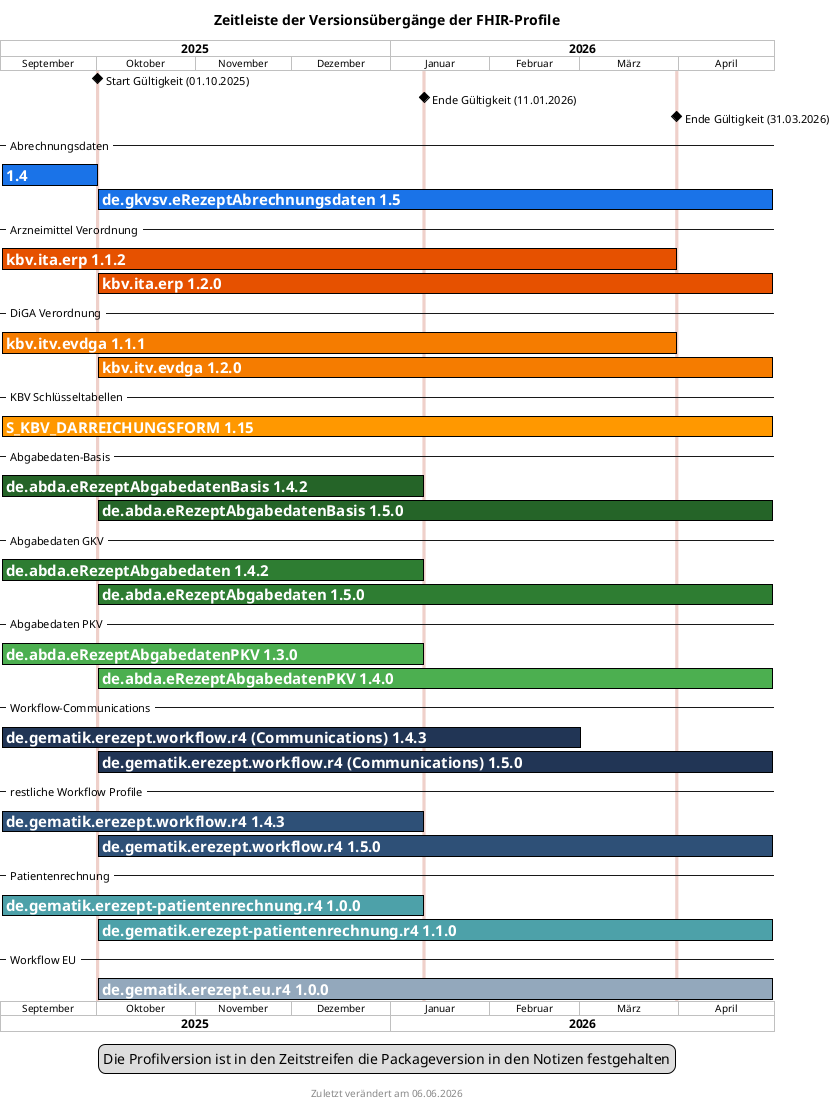 @startgantt fhir_version_timeline
language de
' Define color variables
!define gkvcolor #1a73e8
!define kbvcolor #e65100
!define kbvcolor_diga #f57c00
!define kbvcolor_st #ff9800
!define davcolor_basis #256428
!define davcolor_gkv #2e7d32
!define davcolor_pkv #4caf50
!define gematikcolor #2E5077
!define gematikcolor_com #213555
!define gematikcolor_2 #4DA1A9
!define gematikcolor_3 #93a8bc
!define gematikcolor_backup #95190C
!define datelinecolor #EFD0CA
 
<style>
ganttDiagram {
   task {
      BackGroundColor GreenYellow
      LineColor Green
      FontColor white
      FontSize 15
      FontStyle bold
   }
}
</style>
title Zeitleiste der Versionsübergänge der FHIR-Profile
footer Zuletzt verändert am %date("dd.MM.yyyy")
 
projectscale monthly zoom 3
Project starts 2025-09-01
 
2025-10-01 is colored datelinecolor 
2026-01-11 is colored datelinecolor 
2026-03-31 is colored datelinecolor
 
[Start Gültigkeit (01.10.2025)] happens on 2025-10-01
[Ende Gültigkeit (11.01.2026)] happens on 2026-01-11
[Ende Gültigkeit (31.03.2026)] happens on 2026-03-31
 
-- Abrechnungsdaten --
[1.4] starts 2025-09-01 and ends 2025-10-01
[1.4] is colored in gkvcolor/black
[de.gkvsv.eRezeptAbrechnungsdaten 1.5] starts 2025-10-01 and ends 2026-04-30
[de.gkvsv.eRezeptAbrechnungsdaten 1.5] is colored in gkvcolor/black
 
-- Arzneimittel Verordnung --
 
[kbv.ita.erp 1.1.2] starts 2025-09-01 and ends 2026-03-31
[kbv.ita.erp 1.1.2] is colored in kbvcolor/black 
[kbv.ita.erp 1.2.0] starts 2025-10-01 and ends 2026-04-30
[kbv.ita.erp 1.2.0] is colored in kbvcolor/black
 
-- DiGA Verordnung --
 
[kbv.itv.evdga 1.1.1] starts 2025-09-01 and ends 2026-03-31
[kbv.itv.evdga 1.1.1] is colored in kbvcolor_diga/black 
[kbv.itv.evdga 1.2.0] starts 2025-10-01 and ends 2026-04-30
[kbv.itv.evdga 1.2.0] is colored in kbvcolor_diga/black
 
-- KBV Schlüsseltabellen --
[S_KBV_DARREICHUNGSFORM 1.15] starts 2025-09-01 and ends 2026-04-30
[S_KBV_DARREICHUNGSFORM 1.15] is colored in kbvcolor_st/black

-- Abgabedaten-Basis --
[de.abda.eRezeptAbgabedatenBasis 1.4.2] starts 2025-09-01 and ends 2026-01-11
[de.abda.eRezeptAbgabedatenBasis 1.4.2] is colored in davcolor_basis/black
[de.abda.eRezeptAbgabedatenBasis 1.5.0] starts 2025-10-01 and ends 2026-04-30
[de.abda.eRezeptAbgabedatenBasis 1.5.0] is colored in davcolor_basis/black
 
-- Abgabedaten GKV --
[de.abda.eRezeptAbgabedaten 1.4.2] starts 2025-09-01 and ends 2026-01-11
[de.abda.eRezeptAbgabedaten 1.4.2] is colored in davcolor_gkv/black
[de.abda.eRezeptAbgabedaten 1.5.0] starts 2025-10-01 and ends 2026-04-30
[de.abda.eRezeptAbgabedaten 1.5.0] is colored in davcolor_gkv/black
 
-- Abgabedaten PKV --
[de.abda.eRezeptAbgabedatenPKV 1.3.0] starts 2025-09-01 and ends 2026-01-11
[de.abda.eRezeptAbgabedatenPKV 1.3.0] is colored in davcolor_pkv/black 
[de.abda.eRezeptAbgabedatenPKV 1.4.0] starts 2025-10-01 and ends 2026-04-30
[de.abda.eRezeptAbgabedatenPKV 1.4.0] is colored in davcolor_pkv/black
 
-- Workflow-Communications --
 
[de.gematik.erezept.workflow.r4 (Communications) 1.4.3] starts 2025-09-01 and ends 2026-03-01
' [de.gematik.erezept.workflow.r4 (Communications) 1.4.3] is 0% complete
[de.gematik.erezept.workflow.r4 (Communications) 1.4.3] is colored in gematikcolor_com/black
[de.gematik.erezept.workflow.r4 (Communications) 1.5.0] starts 2025-10-01 and ends 2026-04-30
[de.gematik.erezept.workflow.r4 (Communications) 1.5.0] is colored in gematikcolor_com/black
 
-- restliche Workflow Profile --
[de.gematik.erezept.workflow.r4 1.4.3] starts 2025-09-01 and ends 2026-01-11
[de.gematik.erezept.workflow.r4 1.4.3] is colored in gematikcolor/black
[de.gematik.erezept.workflow.r4 1.5.0] starts 2025-10-01 and ends 2026-04-30
[de.gematik.erezept.workflow.r4 1.5.0] is colored in gematikcolor/black
 
-- Patientenrechnung --
[de.gematik.erezept-patientenrechnung.r4 1.0.0] starts 2025-09-01 and ends 2026-01-11
[de.gematik.erezept-patientenrechnung.r4 1.0.0] is colored in gematikcolor_2/black
[de.gematik.erezept-patientenrechnung.r4 1.1.0] starts 2025-10-01 and ends 2026-04-30
[de.gematik.erezept-patientenrechnung.r4 1.1.0] is colored in gematikcolor_2/black

-- Workflow EU --
[de.gematik.erezept.eu.r4 1.0.0] starts 2025-10-01 and ends 2026-04-30
[de.gematik.erezept.eu.r4 1.0.0] is colored in gematikcolor_3/black
 
legend
Die Profilversion ist in den Zeitstreifen die Packageversion in den Notizen festgehalten
end legend
 
@endgantt
